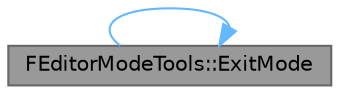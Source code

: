 digraph "FEditorModeTools::ExitMode"
{
 // INTERACTIVE_SVG=YES
 // LATEX_PDF_SIZE
  bgcolor="transparent";
  edge [fontname=Helvetica,fontsize=10,labelfontname=Helvetica,labelfontsize=10];
  node [fontname=Helvetica,fontsize=10,shape=box,height=0.2,width=0.4];
  rankdir="LR";
  Node1 [id="Node000001",label="FEditorModeTools::ExitMode",height=0.2,width=0.4,color="gray40", fillcolor="grey60", style="filled", fontcolor="black",tooltip="Exits the given editor mode."];
  Node1 -> Node1 [id="edge1_Node000001_Node000001",color="steelblue1",style="solid",tooltip=" "];
}
